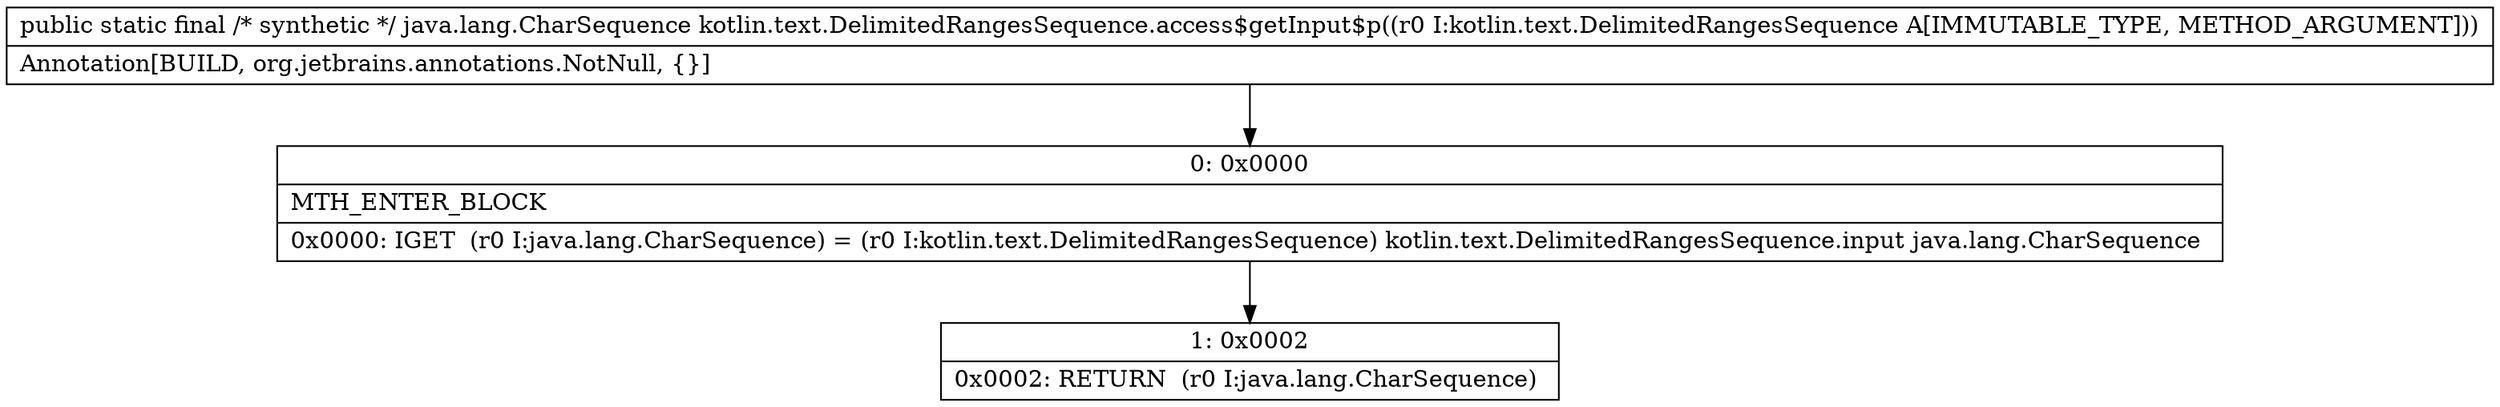 digraph "CFG forkotlin.text.DelimitedRangesSequence.access$getInput$p(Lkotlin\/text\/DelimitedRangesSequence;)Ljava\/lang\/CharSequence;" {
Node_0 [shape=record,label="{0\:\ 0x0000|MTH_ENTER_BLOCK\l|0x0000: IGET  (r0 I:java.lang.CharSequence) = (r0 I:kotlin.text.DelimitedRangesSequence) kotlin.text.DelimitedRangesSequence.input java.lang.CharSequence \l}"];
Node_1 [shape=record,label="{1\:\ 0x0002|0x0002: RETURN  (r0 I:java.lang.CharSequence) \l}"];
MethodNode[shape=record,label="{public static final \/* synthetic *\/ java.lang.CharSequence kotlin.text.DelimitedRangesSequence.access$getInput$p((r0 I:kotlin.text.DelimitedRangesSequence A[IMMUTABLE_TYPE, METHOD_ARGUMENT]))  | Annotation[BUILD, org.jetbrains.annotations.NotNull, \{\}]\l}"];
MethodNode -> Node_0;
Node_0 -> Node_1;
}

